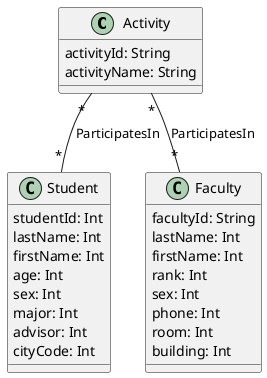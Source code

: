 @startuml "Activity1"


class Activity{
  activityId: String
  activityName: String
}

class Student{
  studentId: Int
  lastName: Int
  firstName: Int
  age: Int
  sex: Int
  major: Int
  advisor: Int
  cityCode: Int
}

class Faculty{
  facultyId: String
  lastName: Int
  firstName: Int
  rank: Int
  sex: Int
  phone: Int
  room: Int
  building: Int
}



Activity "*" -- "*" Student: ParticipatesIn

Activity "*" -- "*" Faculty: ParticipatesIn


@enduml